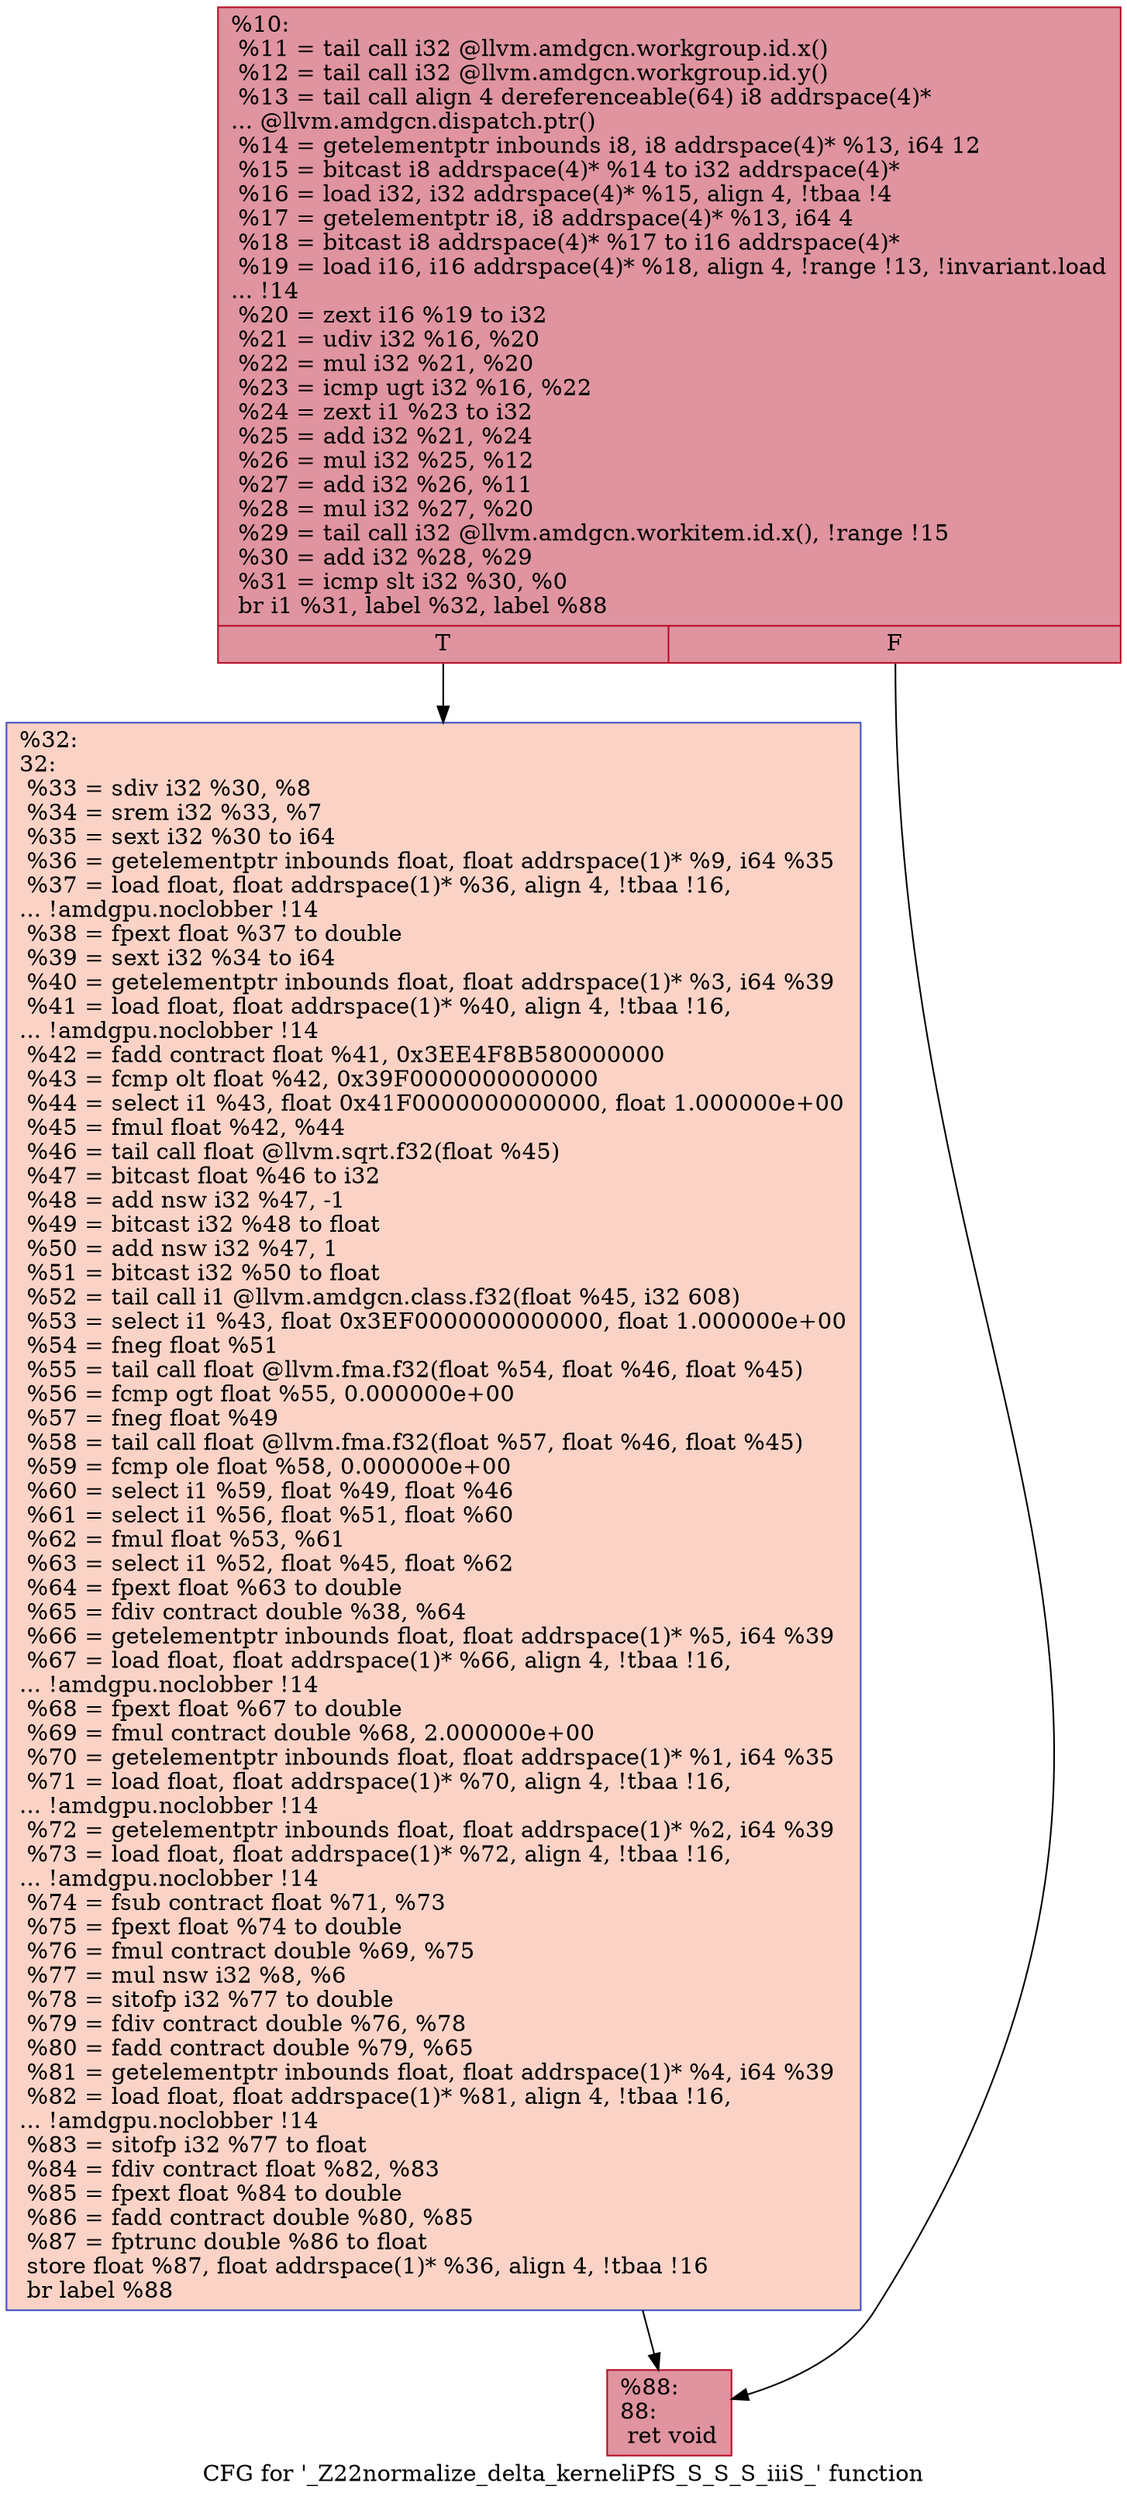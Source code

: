 digraph "CFG for '_Z22normalize_delta_kerneliPfS_S_S_S_iiiS_' function" {
	label="CFG for '_Z22normalize_delta_kerneliPfS_S_S_S_iiiS_' function";

	Node0x58d43c0 [shape=record,color="#b70d28ff", style=filled, fillcolor="#b70d2870",label="{%10:\l  %11 = tail call i32 @llvm.amdgcn.workgroup.id.x()\l  %12 = tail call i32 @llvm.amdgcn.workgroup.id.y()\l  %13 = tail call align 4 dereferenceable(64) i8 addrspace(4)*\l... @llvm.amdgcn.dispatch.ptr()\l  %14 = getelementptr inbounds i8, i8 addrspace(4)* %13, i64 12\l  %15 = bitcast i8 addrspace(4)* %14 to i32 addrspace(4)*\l  %16 = load i32, i32 addrspace(4)* %15, align 4, !tbaa !4\l  %17 = getelementptr i8, i8 addrspace(4)* %13, i64 4\l  %18 = bitcast i8 addrspace(4)* %17 to i16 addrspace(4)*\l  %19 = load i16, i16 addrspace(4)* %18, align 4, !range !13, !invariant.load\l... !14\l  %20 = zext i16 %19 to i32\l  %21 = udiv i32 %16, %20\l  %22 = mul i32 %21, %20\l  %23 = icmp ugt i32 %16, %22\l  %24 = zext i1 %23 to i32\l  %25 = add i32 %21, %24\l  %26 = mul i32 %25, %12\l  %27 = add i32 %26, %11\l  %28 = mul i32 %27, %20\l  %29 = tail call i32 @llvm.amdgcn.workitem.id.x(), !range !15\l  %30 = add i32 %28, %29\l  %31 = icmp slt i32 %30, %0\l  br i1 %31, label %32, label %88\l|{<s0>T|<s1>F}}"];
	Node0x58d43c0:s0 -> Node0x58d7a00;
	Node0x58d43c0:s1 -> Node0x58d7a90;
	Node0x58d7a00 [shape=record,color="#3d50c3ff", style=filled, fillcolor="#f59c7d70",label="{%32:\l32:                                               \l  %33 = sdiv i32 %30, %8\l  %34 = srem i32 %33, %7\l  %35 = sext i32 %30 to i64\l  %36 = getelementptr inbounds float, float addrspace(1)* %9, i64 %35\l  %37 = load float, float addrspace(1)* %36, align 4, !tbaa !16,\l... !amdgpu.noclobber !14\l  %38 = fpext float %37 to double\l  %39 = sext i32 %34 to i64\l  %40 = getelementptr inbounds float, float addrspace(1)* %3, i64 %39\l  %41 = load float, float addrspace(1)* %40, align 4, !tbaa !16,\l... !amdgpu.noclobber !14\l  %42 = fadd contract float %41, 0x3EE4F8B580000000\l  %43 = fcmp olt float %42, 0x39F0000000000000\l  %44 = select i1 %43, float 0x41F0000000000000, float 1.000000e+00\l  %45 = fmul float %42, %44\l  %46 = tail call float @llvm.sqrt.f32(float %45)\l  %47 = bitcast float %46 to i32\l  %48 = add nsw i32 %47, -1\l  %49 = bitcast i32 %48 to float\l  %50 = add nsw i32 %47, 1\l  %51 = bitcast i32 %50 to float\l  %52 = tail call i1 @llvm.amdgcn.class.f32(float %45, i32 608)\l  %53 = select i1 %43, float 0x3EF0000000000000, float 1.000000e+00\l  %54 = fneg float %51\l  %55 = tail call float @llvm.fma.f32(float %54, float %46, float %45)\l  %56 = fcmp ogt float %55, 0.000000e+00\l  %57 = fneg float %49\l  %58 = tail call float @llvm.fma.f32(float %57, float %46, float %45)\l  %59 = fcmp ole float %58, 0.000000e+00\l  %60 = select i1 %59, float %49, float %46\l  %61 = select i1 %56, float %51, float %60\l  %62 = fmul float %53, %61\l  %63 = select i1 %52, float %45, float %62\l  %64 = fpext float %63 to double\l  %65 = fdiv contract double %38, %64\l  %66 = getelementptr inbounds float, float addrspace(1)* %5, i64 %39\l  %67 = load float, float addrspace(1)* %66, align 4, !tbaa !16,\l... !amdgpu.noclobber !14\l  %68 = fpext float %67 to double\l  %69 = fmul contract double %68, 2.000000e+00\l  %70 = getelementptr inbounds float, float addrspace(1)* %1, i64 %35\l  %71 = load float, float addrspace(1)* %70, align 4, !tbaa !16,\l... !amdgpu.noclobber !14\l  %72 = getelementptr inbounds float, float addrspace(1)* %2, i64 %39\l  %73 = load float, float addrspace(1)* %72, align 4, !tbaa !16,\l... !amdgpu.noclobber !14\l  %74 = fsub contract float %71, %73\l  %75 = fpext float %74 to double\l  %76 = fmul contract double %69, %75\l  %77 = mul nsw i32 %8, %6\l  %78 = sitofp i32 %77 to double\l  %79 = fdiv contract double %76, %78\l  %80 = fadd contract double %79, %65\l  %81 = getelementptr inbounds float, float addrspace(1)* %4, i64 %39\l  %82 = load float, float addrspace(1)* %81, align 4, !tbaa !16,\l... !amdgpu.noclobber !14\l  %83 = sitofp i32 %77 to float\l  %84 = fdiv contract float %82, %83\l  %85 = fpext float %84 to double\l  %86 = fadd contract double %80, %85\l  %87 = fptrunc double %86 to float\l  store float %87, float addrspace(1)* %36, align 4, !tbaa !16\l  br label %88\l}"];
	Node0x58d7a00 -> Node0x58d7a90;
	Node0x58d7a90 [shape=record,color="#b70d28ff", style=filled, fillcolor="#b70d2870",label="{%88:\l88:                                               \l  ret void\l}"];
}
